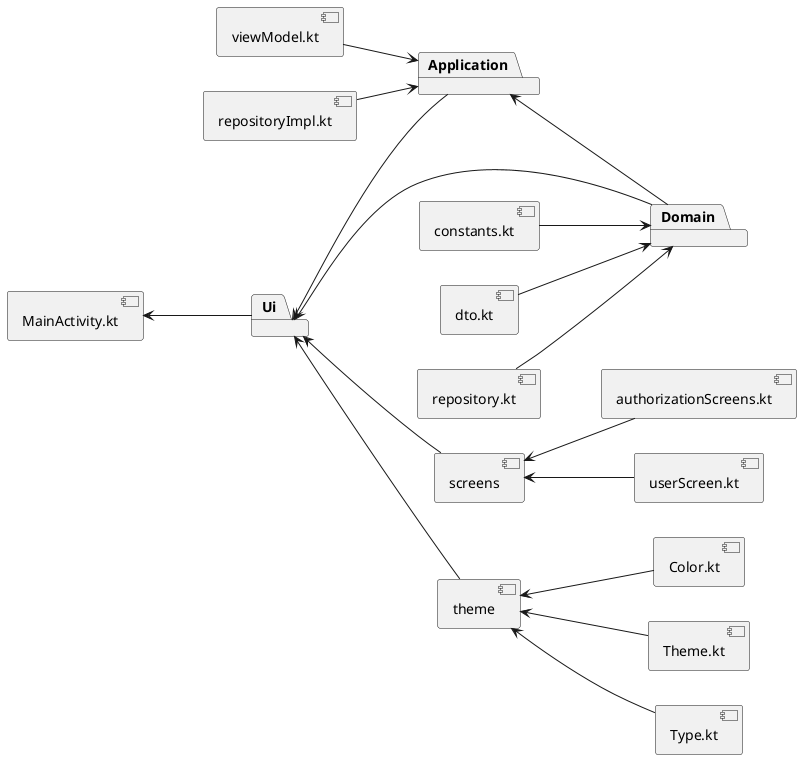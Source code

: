 @startuml

left to right direction
 
component MainActivity.kt

package Application
package Domain
package Ui

MainActivity.kt <-- Ui

Ui <-- Application
Ui <-- Domain
Application <-- Domain

component screens
component authorizationScreens.kt
component userScreen.kt

screens <-- authorizationScreens.kt
screens <-- userScreen.kt

Ui <-- screens


component theme
component Color.kt
component Theme.kt
component Type.kt

theme <-- Color.kt
theme <-- Theme.kt
theme <-- Type.kt


Ui <-- theme 

component constants.kt
component dto.kt
component repository.kt

constants.kt --> Domain
dto.kt --> Domain
repository.kt --> Domain

component viewModel.kt
component repositoryImpl.kt 

viewModel.kt --> Application
repositoryImpl.kt --> Application


@enduml

